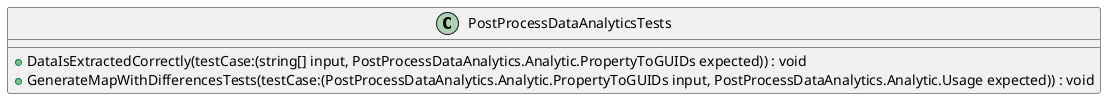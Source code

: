 @startuml
class PostProcessDataAnalyticsTests {
    + DataIsExtractedCorrectly(testCase:(string[] input, PostProcessDataAnalytics.Analytic.PropertyToGUIDs expected)) : void
    + GenerateMapWithDifferencesTests(testCase:(PostProcessDataAnalytics.Analytic.PropertyToGUIDs input, PostProcessDataAnalytics.Analytic.Usage expected)) : void
}
@enduml
